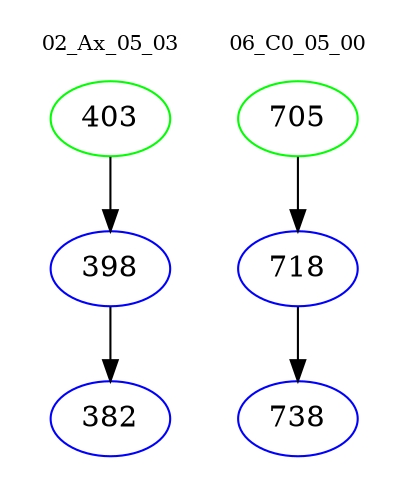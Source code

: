 digraph{
subgraph cluster_0 {
color = white
label = "02_Ax_05_03";
fontsize=10;
T0_403 [label="403", color="green"]
T0_403 -> T0_398 [color="black"]
T0_398 [label="398", color="blue"]
T0_398 -> T0_382 [color="black"]
T0_382 [label="382", color="blue"]
}
subgraph cluster_1 {
color = white
label = "06_C0_05_00";
fontsize=10;
T1_705 [label="705", color="green"]
T1_705 -> T1_718 [color="black"]
T1_718 [label="718", color="blue"]
T1_718 -> T1_738 [color="black"]
T1_738 [label="738", color="blue"]
}
}
